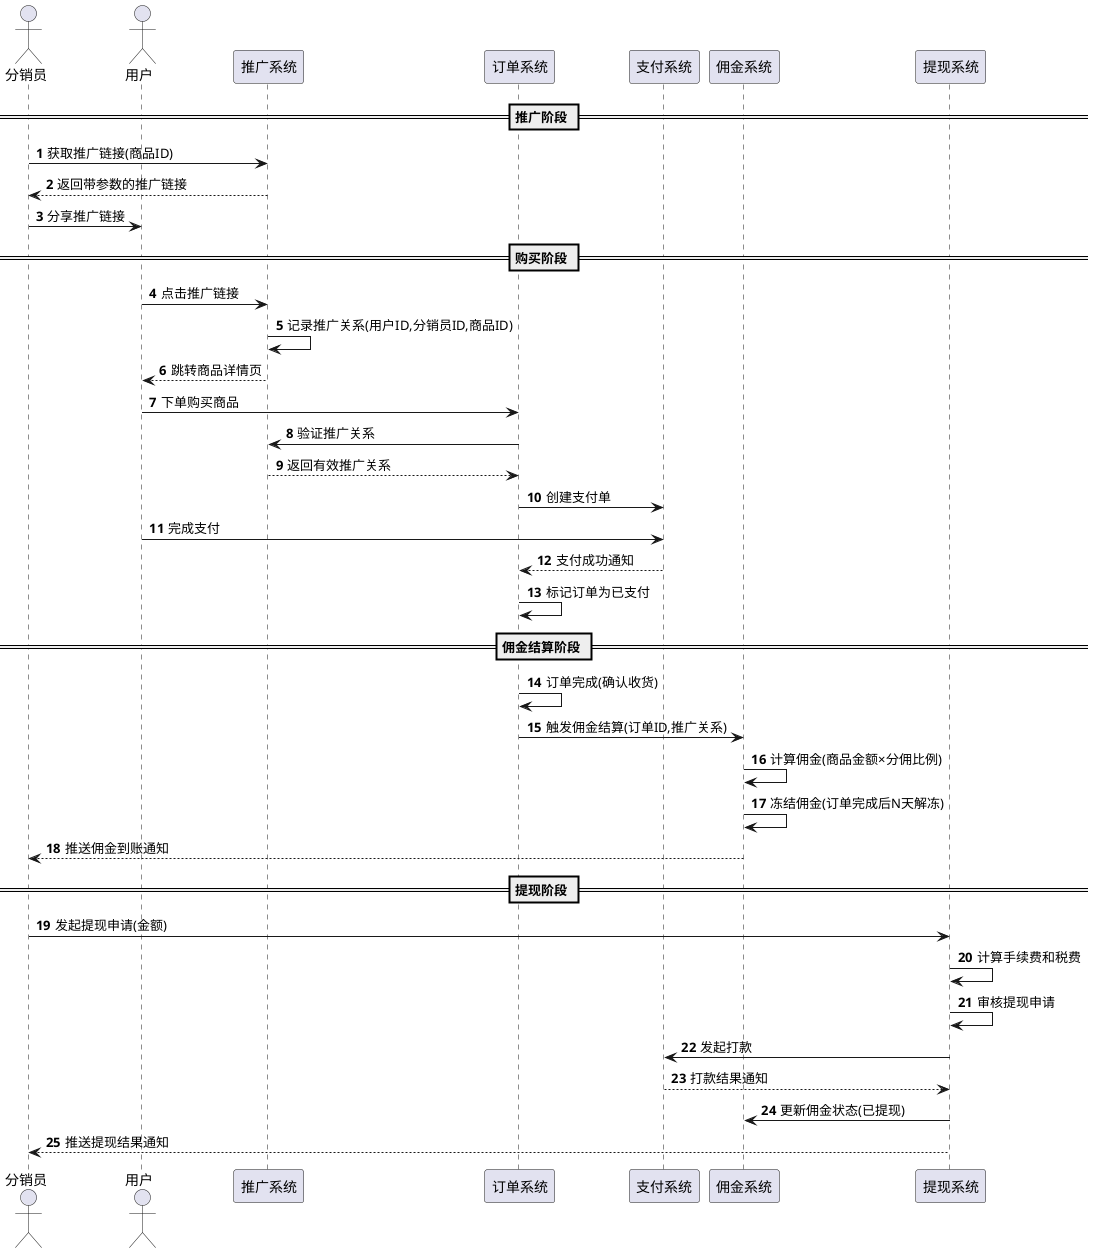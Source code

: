@startuml
'https://plantuml.com/sequence-diagram

autonumber

actor 分销员
actor 用户
participant 推广系统
participant 订单系统
participant 支付系统
participant 佣金系统
participant 提现系统

== 推广阶段 ==
分销员 -> 推广系统: 获取推广链接(商品ID)
推广系统 --> 分销员: 返回带参数的推广链接
分销员 -> 用户: 分享推广链接

== 购买阶段 ==
用户 -> 推广系统: 点击推广链接
推广系统 -> 推广系统: 记录推广关系(用户ID,分销员ID,商品ID)
推广系统 --> 用户: 跳转商品详情页
用户 -> 订单系统: 下单购买商品
订单系统 -> 推广系统: 验证推广关系
推广系统 --> 订单系统: 返回有效推广关系
订单系统 -> 支付系统: 创建支付单
用户 -> 支付系统: 完成支付
支付系统 --> 订单系统: 支付成功通知
订单系统 -> 订单系统: 标记订单为已支付

== 佣金结算阶段 ==
订单系统 -> 订单系统: 订单完成(确认收货)
订单系统 -> 佣金系统: 触发佣金结算(订单ID,推广关系)
佣金系统 -> 佣金系统: 计算佣金(商品金额×分佣比例)
佣金系统 -> 佣金系统: 冻结佣金(订单完成后N天解冻)
佣金系统 --> 分销员: 推送佣金到账通知

== 提现阶段 ==
分销员 -> 提现系统: 发起提现申请(金额)
提现系统 -> 提现系统: 计算手续费和税费
提现系统 -> 提现系统: 审核提现申请
提现系统 -> 支付系统: 发起打款
支付系统 --> 提现系统: 打款结果通知
提现系统 -> 佣金系统: 更新佣金状态(已提现)
提现系统 --> 分销员: 推送提现结果通知

@enduml